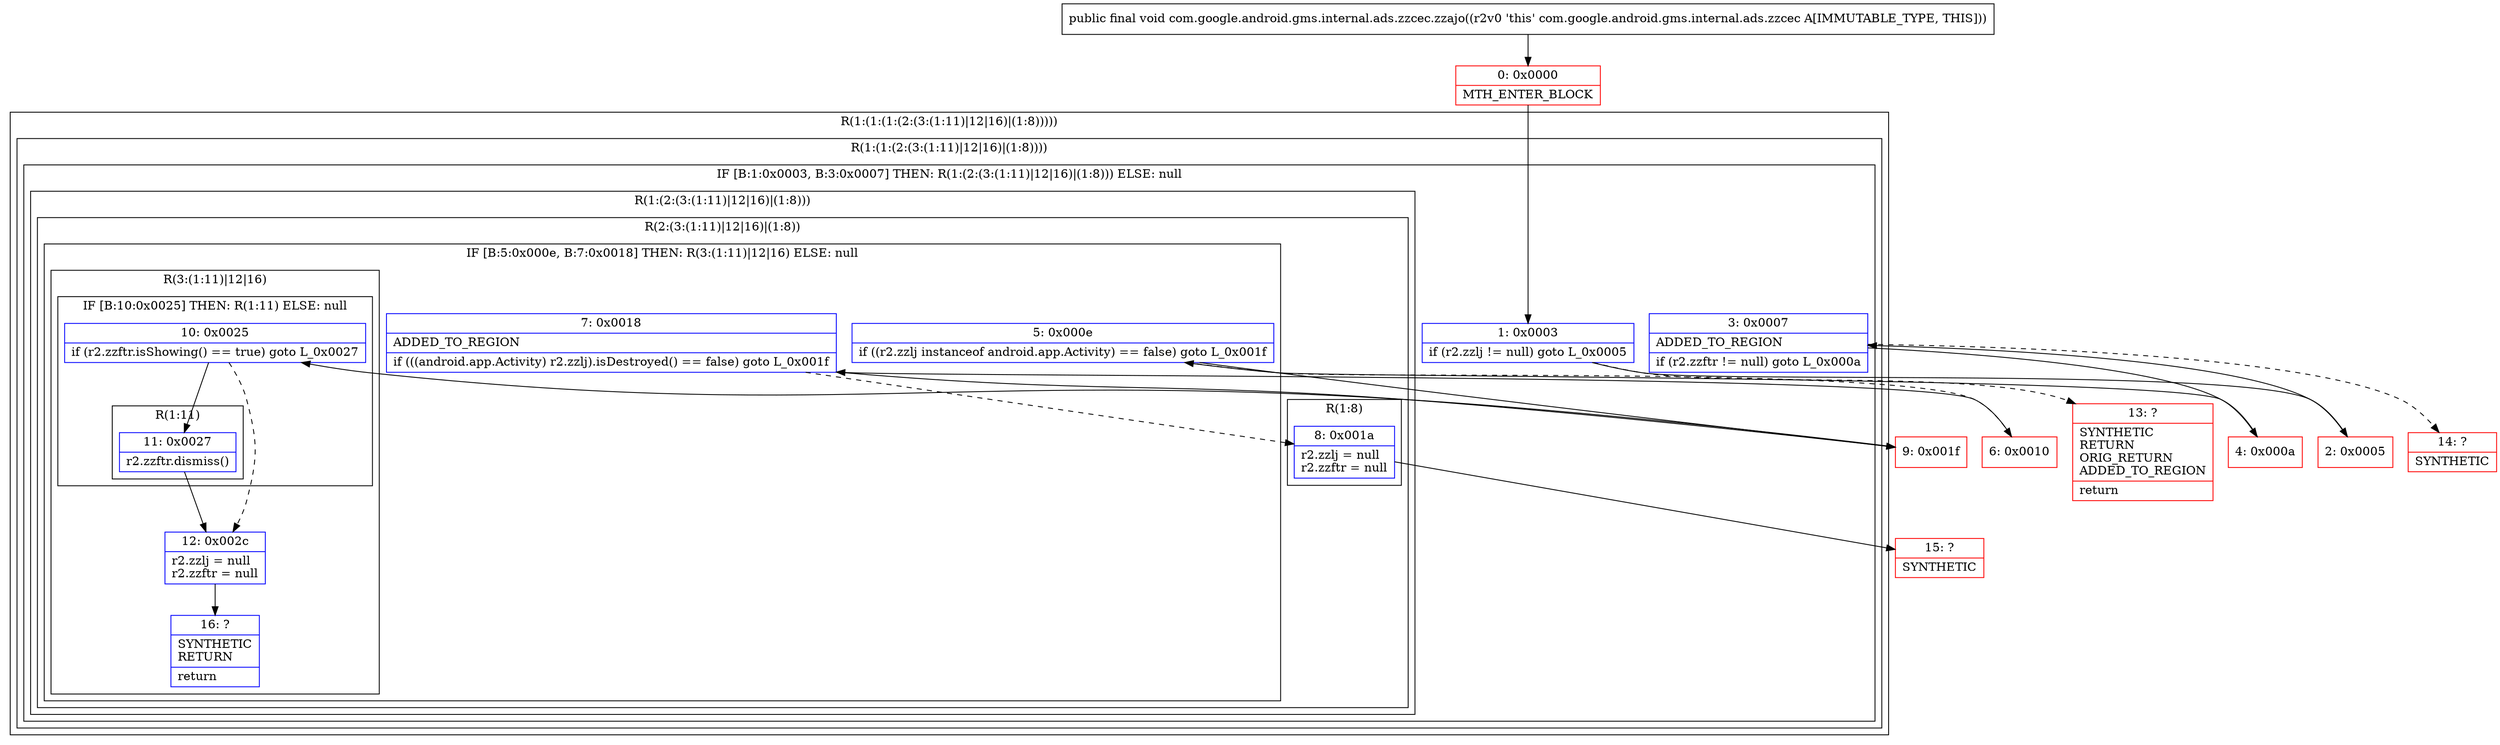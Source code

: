 digraph "CFG forcom.google.android.gms.internal.ads.zzcec.zzajo()V" {
subgraph cluster_Region_1349810878 {
label = "R(1:(1:(1:(2:(3:(1:11)|12|16)|(1:8)))))";
node [shape=record,color=blue];
subgraph cluster_Region_1809648461 {
label = "R(1:(1:(2:(3:(1:11)|12|16)|(1:8))))";
node [shape=record,color=blue];
subgraph cluster_IfRegion_573954343 {
label = "IF [B:1:0x0003, B:3:0x0007] THEN: R(1:(2:(3:(1:11)|12|16)|(1:8))) ELSE: null";
node [shape=record,color=blue];
Node_1 [shape=record,label="{1\:\ 0x0003|if (r2.zzlj != null) goto L_0x0005\l}"];
Node_3 [shape=record,label="{3\:\ 0x0007|ADDED_TO_REGION\l|if (r2.zzftr != null) goto L_0x000a\l}"];
subgraph cluster_Region_1762895765 {
label = "R(1:(2:(3:(1:11)|12|16)|(1:8)))";
node [shape=record,color=blue];
subgraph cluster_Region_448893315 {
label = "R(2:(3:(1:11)|12|16)|(1:8))";
node [shape=record,color=blue];
subgraph cluster_IfRegion_432367349 {
label = "IF [B:5:0x000e, B:7:0x0018] THEN: R(3:(1:11)|12|16) ELSE: null";
node [shape=record,color=blue];
Node_5 [shape=record,label="{5\:\ 0x000e|if ((r2.zzlj instanceof android.app.Activity) == false) goto L_0x001f\l}"];
Node_7 [shape=record,label="{7\:\ 0x0018|ADDED_TO_REGION\l|if (((android.app.Activity) r2.zzlj).isDestroyed() == false) goto L_0x001f\l}"];
subgraph cluster_Region_355825675 {
label = "R(3:(1:11)|12|16)";
node [shape=record,color=blue];
subgraph cluster_IfRegion_1634622007 {
label = "IF [B:10:0x0025] THEN: R(1:11) ELSE: null";
node [shape=record,color=blue];
Node_10 [shape=record,label="{10\:\ 0x0025|if (r2.zzftr.isShowing() == true) goto L_0x0027\l}"];
subgraph cluster_Region_2008388112 {
label = "R(1:11)";
node [shape=record,color=blue];
Node_11 [shape=record,label="{11\:\ 0x0027|r2.zzftr.dismiss()\l}"];
}
}
Node_12 [shape=record,label="{12\:\ 0x002c|r2.zzlj = null\lr2.zzftr = null\l}"];
Node_16 [shape=record,label="{16\:\ ?|SYNTHETIC\lRETURN\l|return\l}"];
}
}
subgraph cluster_Region_1165340893 {
label = "R(1:8)";
node [shape=record,color=blue];
Node_8 [shape=record,label="{8\:\ 0x001a|r2.zzlj = null\lr2.zzftr = null\l}"];
}
}
}
}
}
}
Node_0 [shape=record,color=red,label="{0\:\ 0x0000|MTH_ENTER_BLOCK\l}"];
Node_2 [shape=record,color=red,label="{2\:\ 0x0005}"];
Node_4 [shape=record,color=red,label="{4\:\ 0x000a}"];
Node_6 [shape=record,color=red,label="{6\:\ 0x0010}"];
Node_9 [shape=record,color=red,label="{9\:\ 0x001f}"];
Node_13 [shape=record,color=red,label="{13\:\ ?|SYNTHETIC\lRETURN\lORIG_RETURN\lADDED_TO_REGION\l|return\l}"];
Node_14 [shape=record,color=red,label="{14\:\ ?|SYNTHETIC\l}"];
Node_15 [shape=record,color=red,label="{15\:\ ?|SYNTHETIC\l}"];
MethodNode[shape=record,label="{public final void com.google.android.gms.internal.ads.zzcec.zzajo((r2v0 'this' com.google.android.gms.internal.ads.zzcec A[IMMUTABLE_TYPE, THIS])) }"];
MethodNode -> Node_0;
Node_1 -> Node_2;
Node_1 -> Node_13[style=dashed];
Node_3 -> Node_4;
Node_3 -> Node_14[style=dashed];
Node_5 -> Node_6[style=dashed];
Node_5 -> Node_9;
Node_7 -> Node_8[style=dashed];
Node_7 -> Node_9;
Node_10 -> Node_11;
Node_10 -> Node_12[style=dashed];
Node_11 -> Node_12;
Node_12 -> Node_16;
Node_8 -> Node_15;
Node_0 -> Node_1;
Node_2 -> Node_3;
Node_4 -> Node_5;
Node_6 -> Node_7;
Node_9 -> Node_10;
}

